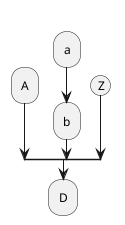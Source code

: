 @startuml
split
  -[hidden]->
  :A;
split again
  -[hidden]->
  :a;
  :b;
split again
  -[hidden]->
  (Z)
end split
:D;
@enduml
